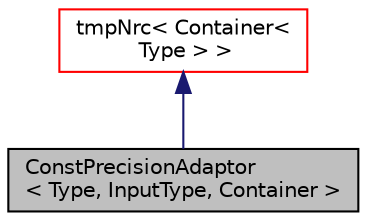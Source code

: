 digraph "ConstPrecisionAdaptor&lt; Type, InputType, Container &gt;"
{
  bgcolor="transparent";
  edge [fontname="Helvetica",fontsize="10",labelfontname="Helvetica",labelfontsize="10"];
  node [fontname="Helvetica",fontsize="10",shape=record];
  Node1 [label="ConstPrecisionAdaptor\l\< Type, InputType, Container \>",height=0.2,width=0.4,color="black", fillcolor="grey75", style="filled" fontcolor="black"];
  Node2 -> Node1 [dir="back",color="midnightblue",fontsize="10",style="solid",fontname="Helvetica"];
  Node2 [label="tmpNrc\< Container\<\l Type \> \>",height=0.2,width=0.4,color="red",URL="$classFoam_1_1tmpNrc.html"];
}
